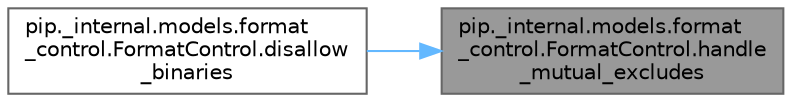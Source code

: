 digraph "pip._internal.models.format_control.FormatControl.handle_mutual_excludes"
{
 // LATEX_PDF_SIZE
  bgcolor="transparent";
  edge [fontname=Helvetica,fontsize=10,labelfontname=Helvetica,labelfontsize=10];
  node [fontname=Helvetica,fontsize=10,shape=box,height=0.2,width=0.4];
  rankdir="RL";
  Node1 [id="Node000001",label="pip._internal.models.format\l_control.FormatControl.handle\l_mutual_excludes",height=0.2,width=0.4,color="gray40", fillcolor="grey60", style="filled", fontcolor="black",tooltip=" "];
  Node1 -> Node2 [id="edge1_Node000001_Node000002",dir="back",color="steelblue1",style="solid",tooltip=" "];
  Node2 [id="Node000002",label="pip._internal.models.format\l_control.FormatControl.disallow\l_binaries",height=0.2,width=0.4,color="grey40", fillcolor="white", style="filled",URL="$classpip_1_1__internal_1_1models_1_1format__control_1_1_format_control.html#ab6895e6a520756901f38bd5a49e4b9de",tooltip=" "];
}
